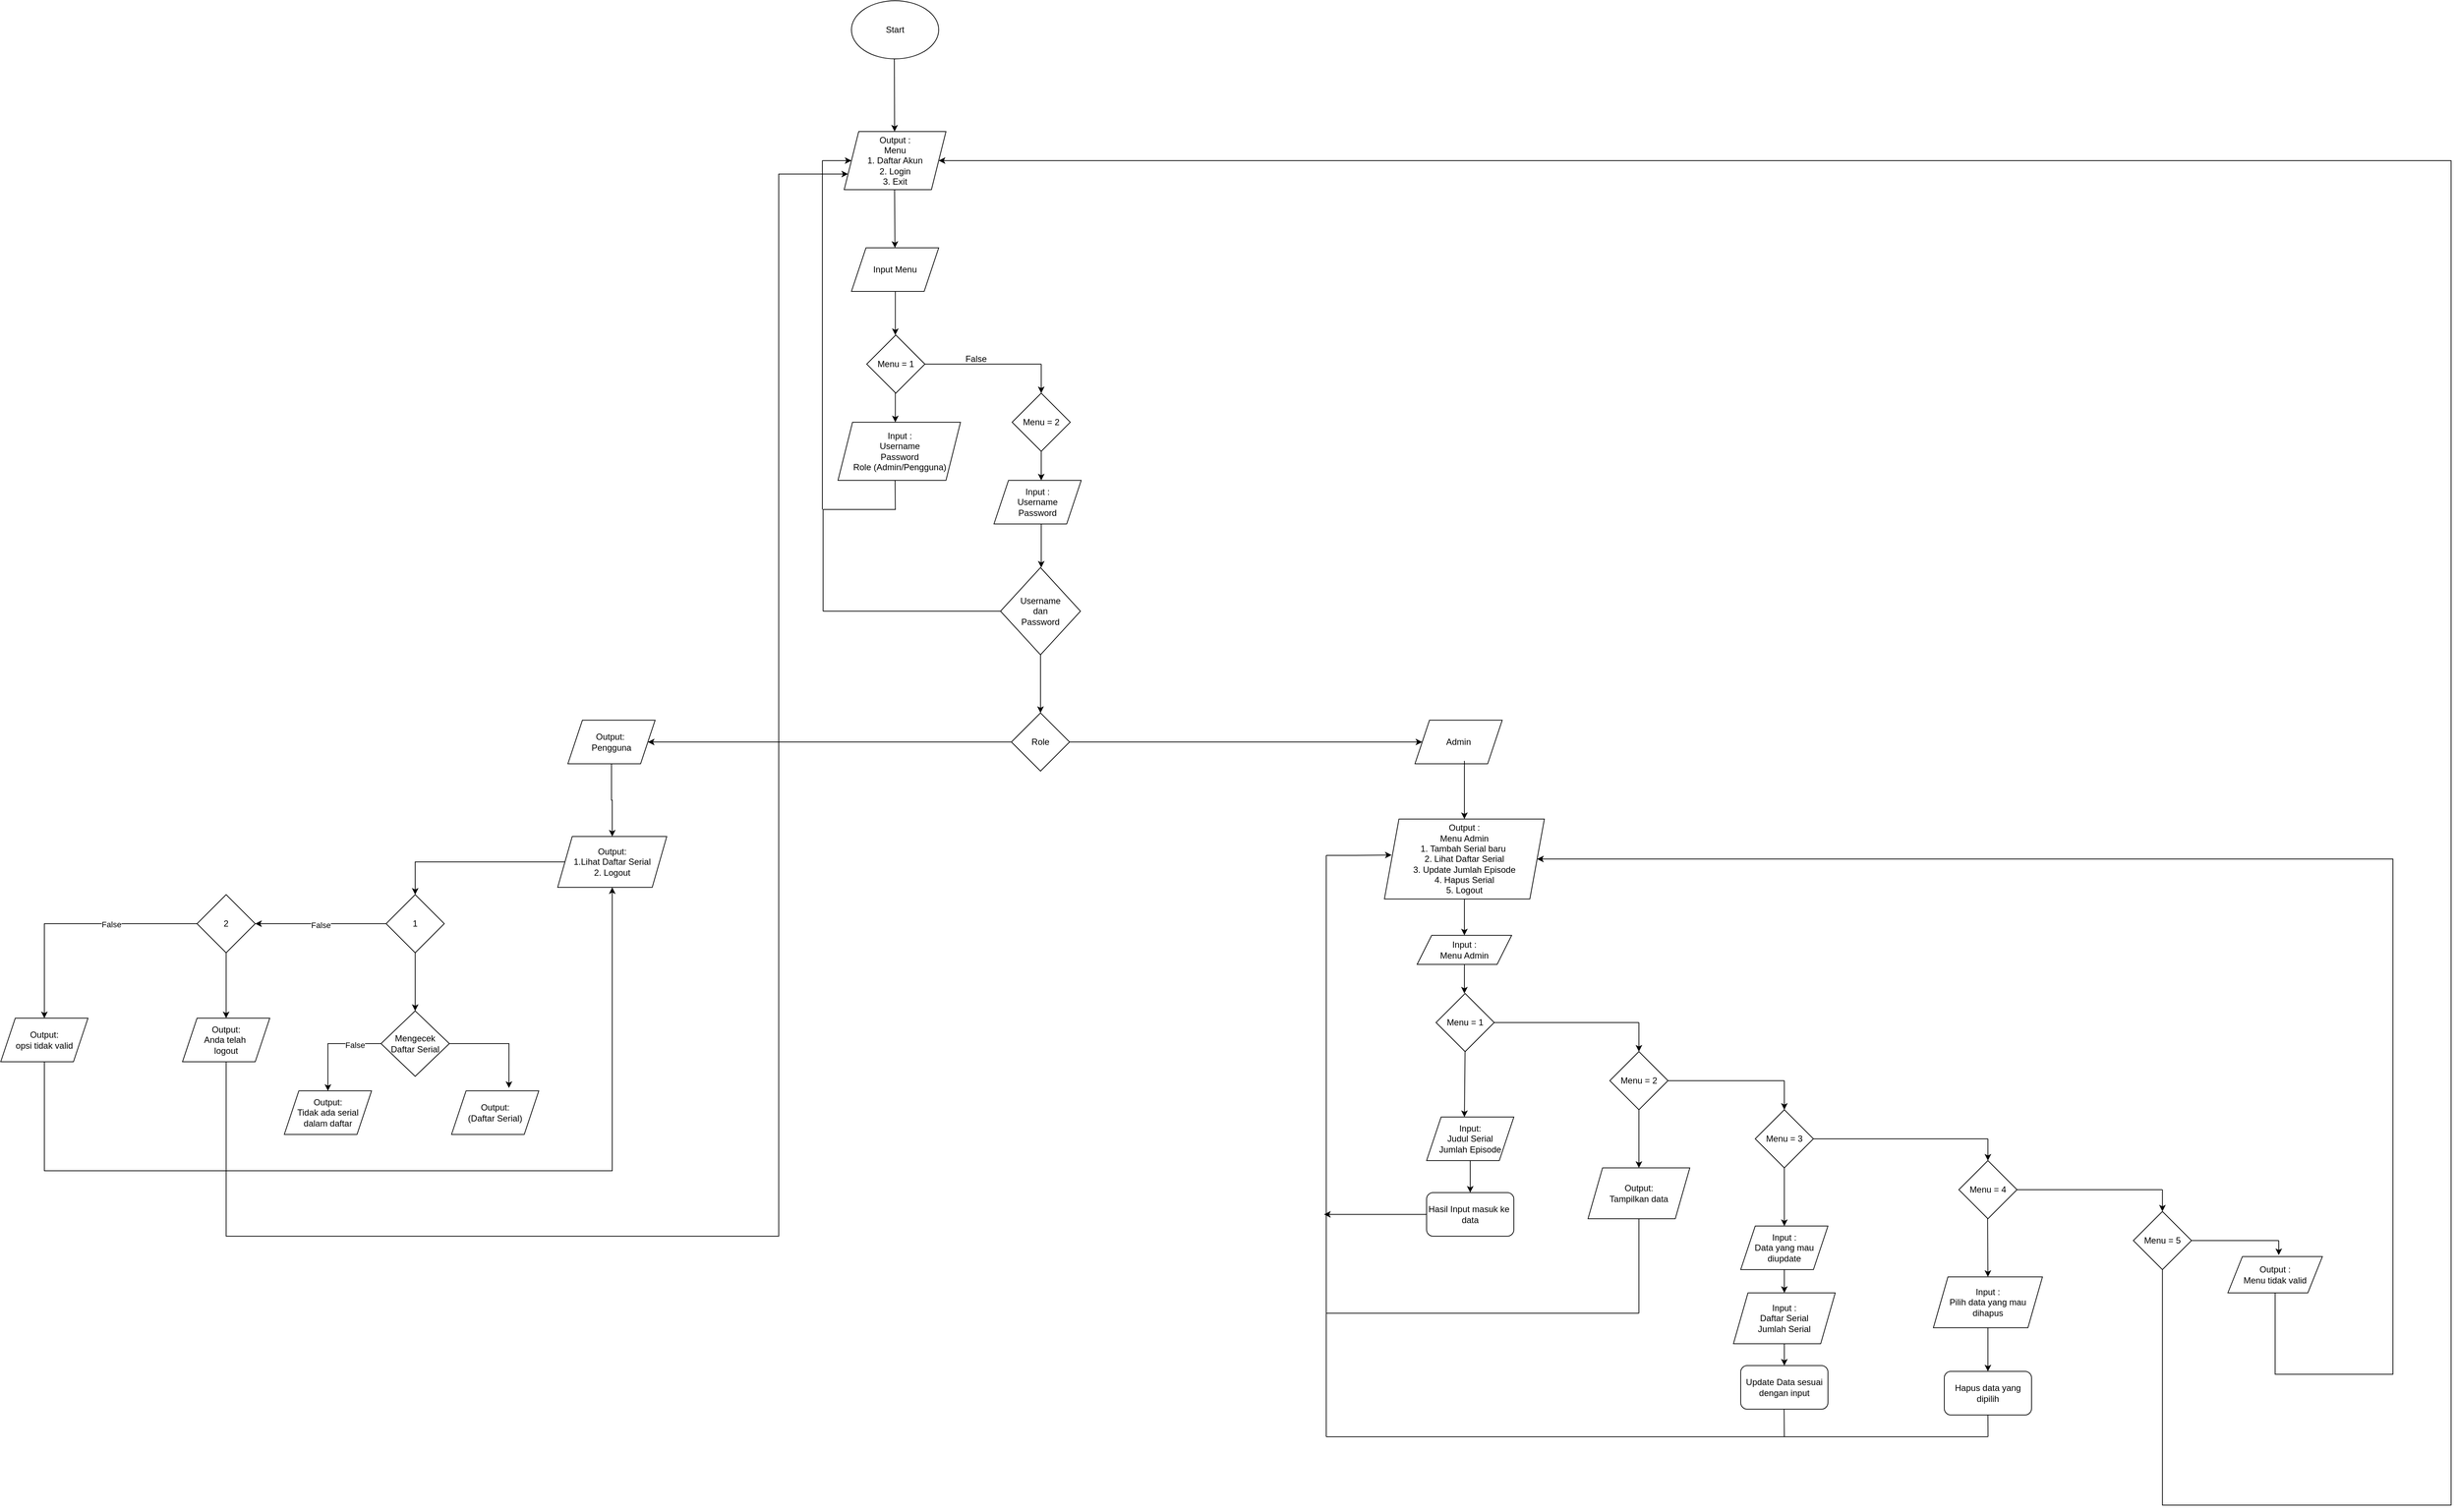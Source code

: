 <mxfile version="24.7.17">
  <diagram name="Page-1" id="qEuDGD9TIXqswpYtHITq">
    <mxGraphModel dx="8790" dy="4460" grid="1" gridSize="10" guides="1" tooltips="1" connect="1" arrows="1" fold="1" page="1" pageScale="1" pageWidth="850" pageHeight="1100" math="0" shadow="0">
      <root>
        <mxCell id="0" />
        <mxCell id="1" parent="0" />
        <mxCell id="TSeFtvsQnVe9npxTZ7_m-1" value="Start" style="ellipse;whiteSpace=wrap;html=1;" vertex="1" parent="1">
          <mxGeometry x="870" y="640" width="120" height="80" as="geometry" />
        </mxCell>
        <mxCell id="TSeFtvsQnVe9npxTZ7_m-2" value="" style="endArrow=classic;html=1;rounded=0;" edge="1" parent="1">
          <mxGeometry width="50" height="50" relative="1" as="geometry">
            <mxPoint x="929" y="720" as="sourcePoint" />
            <mxPoint x="929.33" y="820" as="targetPoint" />
          </mxGeometry>
        </mxCell>
        <mxCell id="TSeFtvsQnVe9npxTZ7_m-3" value="&lt;div&gt;Output :&lt;/div&gt;M&lt;span style=&quot;background-color: initial;&quot;&gt;enu&lt;/span&gt;&lt;div&gt;&lt;div&gt;1. Daftar Akun&lt;/div&gt;&lt;div&gt;2. Login&lt;/div&gt;&lt;div&gt;3. Exit&lt;/div&gt;&lt;/div&gt;" style="shape=parallelogram;perimeter=parallelogramPerimeter;whiteSpace=wrap;html=1;fixedSize=1;size=20;" vertex="1" parent="1">
          <mxGeometry x="860" y="820" width="140" height="80" as="geometry" />
        </mxCell>
        <mxCell id="TSeFtvsQnVe9npxTZ7_m-4" value="" style="endArrow=classic;html=1;rounded=0;" edge="1" parent="1">
          <mxGeometry width="50" height="50" relative="1" as="geometry">
            <mxPoint x="929.33" y="900" as="sourcePoint" />
            <mxPoint x="929.83" y="980" as="targetPoint" />
          </mxGeometry>
        </mxCell>
        <mxCell id="TSeFtvsQnVe9npxTZ7_m-5" value="Input Menu" style="shape=parallelogram;perimeter=parallelogramPerimeter;whiteSpace=wrap;html=1;fixedSize=1;" vertex="1" parent="1">
          <mxGeometry x="870" y="980" width="120" height="60" as="geometry" />
        </mxCell>
        <mxCell id="TSeFtvsQnVe9npxTZ7_m-6" value="" style="endArrow=classic;html=1;rounded=0;" edge="1" parent="1">
          <mxGeometry width="50" height="50" relative="1" as="geometry">
            <mxPoint x="930.33" y="1040" as="sourcePoint" />
            <mxPoint x="930.33" y="1100" as="targetPoint" />
          </mxGeometry>
        </mxCell>
        <mxCell id="TSeFtvsQnVe9npxTZ7_m-7" value="Menu = 1" style="rhombus;whiteSpace=wrap;html=1;" vertex="1" parent="1">
          <mxGeometry x="891" y="1100" width="80" height="80" as="geometry" />
        </mxCell>
        <mxCell id="TSeFtvsQnVe9npxTZ7_m-8" value="" style="endArrow=classic;html=1;rounded=0;" edge="1" parent="1">
          <mxGeometry width="50" height="50" relative="1" as="geometry">
            <mxPoint x="930.33" y="1180" as="sourcePoint" />
            <mxPoint x="930.33" y="1220" as="targetPoint" />
          </mxGeometry>
        </mxCell>
        <mxCell id="TSeFtvsQnVe9npxTZ7_m-9" value="Input :&lt;div&gt;Username&lt;/div&gt;&lt;div&gt;Password&lt;/div&gt;&lt;div&gt;Role (Admin/Pengguna)&lt;/div&gt;" style="shape=parallelogram;perimeter=parallelogramPerimeter;whiteSpace=wrap;html=1;fixedSize=1;" vertex="1" parent="1">
          <mxGeometry x="851.5" y="1220" width="168.5" height="80" as="geometry" />
        </mxCell>
        <mxCell id="TSeFtvsQnVe9npxTZ7_m-10" value="" style="endArrow=none;html=1;rounded=0;" edge="1" parent="1">
          <mxGeometry width="50" height="50" relative="1" as="geometry">
            <mxPoint x="930.33" y="1340" as="sourcePoint" />
            <mxPoint x="930" y="1300" as="targetPoint" />
          </mxGeometry>
        </mxCell>
        <mxCell id="TSeFtvsQnVe9npxTZ7_m-11" value="" style="endArrow=none;html=1;rounded=0;" edge="1" parent="1">
          <mxGeometry width="50" height="50" relative="1" as="geometry">
            <mxPoint x="831" y="1340" as="sourcePoint" />
            <mxPoint x="931" y="1340" as="targetPoint" />
          </mxGeometry>
        </mxCell>
        <mxCell id="TSeFtvsQnVe9npxTZ7_m-12" style="edgeStyle=orthogonalEdgeStyle;rounded=0;orthogonalLoop=1;jettySize=auto;html=1;exitX=0.5;exitY=1;exitDx=0;exitDy=0;" edge="1" parent="1" source="TSeFtvsQnVe9npxTZ7_m-1" target="TSeFtvsQnVe9npxTZ7_m-1">
          <mxGeometry relative="1" as="geometry" />
        </mxCell>
        <mxCell id="TSeFtvsQnVe9npxTZ7_m-13" value="" style="endArrow=none;html=1;rounded=0;" edge="1" parent="1">
          <mxGeometry width="50" height="50" relative="1" as="geometry">
            <mxPoint x="830" y="1340" as="sourcePoint" />
            <mxPoint x="830" y="860" as="targetPoint" />
          </mxGeometry>
        </mxCell>
        <mxCell id="TSeFtvsQnVe9npxTZ7_m-14" value="" style="endArrow=classic;html=1;rounded=0;" edge="1" parent="1" target="TSeFtvsQnVe9npxTZ7_m-3">
          <mxGeometry width="50" height="50" relative="1" as="geometry">
            <mxPoint x="830" y="860" as="sourcePoint" />
            <mxPoint x="880" y="810" as="targetPoint" />
          </mxGeometry>
        </mxCell>
        <mxCell id="TSeFtvsQnVe9npxTZ7_m-15" value="False" style="text;html=1;align=center;verticalAlign=middle;resizable=0;points=[];autosize=1;strokeColor=none;fillColor=none;" vertex="1" parent="1">
          <mxGeometry x="1016" y="1118" width="50" height="30" as="geometry" />
        </mxCell>
        <mxCell id="TSeFtvsQnVe9npxTZ7_m-16" value="" style="endArrow=none;html=1;rounded=0;" edge="1" parent="1">
          <mxGeometry width="50" height="50" relative="1" as="geometry">
            <mxPoint x="971" y="1140" as="sourcePoint" />
            <mxPoint x="1131" y="1140" as="targetPoint" />
          </mxGeometry>
        </mxCell>
        <mxCell id="TSeFtvsQnVe9npxTZ7_m-17" value="" style="endArrow=classic;html=1;rounded=0;" edge="1" parent="1">
          <mxGeometry width="50" height="50" relative="1" as="geometry">
            <mxPoint x="1131" y="1140" as="sourcePoint" />
            <mxPoint x="1131" y="1180" as="targetPoint" />
          </mxGeometry>
        </mxCell>
        <mxCell id="TSeFtvsQnVe9npxTZ7_m-18" value="Menu = 2" style="rhombus;whiteSpace=wrap;html=1;" vertex="1" parent="1">
          <mxGeometry x="1091" y="1180" width="80" height="80" as="geometry" />
        </mxCell>
        <mxCell id="TSeFtvsQnVe9npxTZ7_m-19" value="" style="endArrow=classic;html=1;rounded=0;" edge="1" parent="1">
          <mxGeometry width="50" height="50" relative="1" as="geometry">
            <mxPoint x="1131" y="1260" as="sourcePoint" />
            <mxPoint x="1131" y="1300" as="targetPoint" />
          </mxGeometry>
        </mxCell>
        <mxCell id="TSeFtvsQnVe9npxTZ7_m-20" value="Input :&lt;div&gt;Username&lt;/div&gt;&lt;div&gt;Password&lt;/div&gt;" style="shape=parallelogram;perimeter=parallelogramPerimeter;whiteSpace=wrap;html=1;fixedSize=1;" vertex="1" parent="1">
          <mxGeometry x="1066" y="1300" width="120" height="60" as="geometry" />
        </mxCell>
        <mxCell id="TSeFtvsQnVe9npxTZ7_m-21" value="" style="endArrow=classic;html=1;rounded=0;" edge="1" parent="1">
          <mxGeometry width="50" height="50" relative="1" as="geometry">
            <mxPoint x="1131" y="1360" as="sourcePoint" />
            <mxPoint x="1131" y="1420" as="targetPoint" />
          </mxGeometry>
        </mxCell>
        <mxCell id="TSeFtvsQnVe9npxTZ7_m-22" value="Username&lt;div&gt;dan&lt;/div&gt;&lt;div&gt;Password&lt;/div&gt;" style="rhombus;whiteSpace=wrap;html=1;" vertex="1" parent="1">
          <mxGeometry x="1075" y="1420" width="110" height="120" as="geometry" />
        </mxCell>
        <mxCell id="TSeFtvsQnVe9npxTZ7_m-23" value="" style="endArrow=classic;html=1;rounded=0;" edge="1" parent="1">
          <mxGeometry width="50" height="50" relative="1" as="geometry">
            <mxPoint x="1130" y="1540" as="sourcePoint" />
            <mxPoint x="1130" y="1620" as="targetPoint" />
          </mxGeometry>
        </mxCell>
        <mxCell id="TSeFtvsQnVe9npxTZ7_m-24" value="" style="endArrow=none;html=1;rounded=0;" edge="1" parent="1">
          <mxGeometry width="50" height="50" relative="1" as="geometry">
            <mxPoint x="831" y="1480" as="sourcePoint" />
            <mxPoint x="831" y="1340" as="targetPoint" />
          </mxGeometry>
        </mxCell>
        <mxCell id="TSeFtvsQnVe9npxTZ7_m-25" value="" style="endArrow=none;html=1;rounded=0;" edge="1" parent="1">
          <mxGeometry width="50" height="50" relative="1" as="geometry">
            <mxPoint x="831" y="1480" as="sourcePoint" />
            <mxPoint x="1076" y="1480" as="targetPoint" />
          </mxGeometry>
        </mxCell>
        <mxCell id="TSeFtvsQnVe9npxTZ7_m-26" style="edgeStyle=orthogonalEdgeStyle;rounded=0;orthogonalLoop=1;jettySize=auto;html=1;exitX=0;exitY=0.5;exitDx=0;exitDy=0;entryX=1;entryY=0.5;entryDx=0;entryDy=0;" edge="1" parent="1" source="TSeFtvsQnVe9npxTZ7_m-28" target="TSeFtvsQnVe9npxTZ7_m-30">
          <mxGeometry relative="1" as="geometry" />
        </mxCell>
        <mxCell id="TSeFtvsQnVe9npxTZ7_m-27" style="edgeStyle=orthogonalEdgeStyle;rounded=0;orthogonalLoop=1;jettySize=auto;html=1;exitX=1;exitY=0.5;exitDx=0;exitDy=0;entryX=0;entryY=0.5;entryDx=0;entryDy=0;" edge="1" parent="1" source="TSeFtvsQnVe9npxTZ7_m-28" target="TSeFtvsQnVe9npxTZ7_m-51">
          <mxGeometry relative="1" as="geometry">
            <mxPoint x="1630" y="1670" as="targetPoint" />
          </mxGeometry>
        </mxCell>
        <mxCell id="TSeFtvsQnVe9npxTZ7_m-28" value="Role" style="rhombus;whiteSpace=wrap;html=1;" vertex="1" parent="1">
          <mxGeometry x="1090" y="1620" width="80" height="80" as="geometry" />
        </mxCell>
        <mxCell id="TSeFtvsQnVe9npxTZ7_m-29" style="edgeStyle=orthogonalEdgeStyle;rounded=0;orthogonalLoop=1;jettySize=auto;html=1;exitX=0.5;exitY=1;exitDx=0;exitDy=0;entryX=0.5;entryY=0;entryDx=0;entryDy=0;" edge="1" parent="1" source="TSeFtvsQnVe9npxTZ7_m-30" target="TSeFtvsQnVe9npxTZ7_m-32">
          <mxGeometry relative="1" as="geometry" />
        </mxCell>
        <mxCell id="TSeFtvsQnVe9npxTZ7_m-30" value="Output:&amp;nbsp;&lt;div&gt;Pengguna&lt;/div&gt;" style="shape=parallelogram;perimeter=parallelogramPerimeter;whiteSpace=wrap;html=1;fixedSize=1;" vertex="1" parent="1">
          <mxGeometry x="480" y="1630" width="120" height="60" as="geometry" />
        </mxCell>
        <mxCell id="TSeFtvsQnVe9npxTZ7_m-31" style="edgeStyle=orthogonalEdgeStyle;rounded=0;orthogonalLoop=1;jettySize=auto;html=1;exitX=0;exitY=0.5;exitDx=0;exitDy=0;entryX=0.5;entryY=0;entryDx=0;entryDy=0;" edge="1" parent="1" source="TSeFtvsQnVe9npxTZ7_m-32" target="TSeFtvsQnVe9npxTZ7_m-36">
          <mxGeometry relative="1" as="geometry" />
        </mxCell>
        <mxCell id="TSeFtvsQnVe9npxTZ7_m-32" value="Output:&lt;div&gt;1.Lihat Daftar Serial&lt;/div&gt;&lt;div&gt;2. Logout&lt;/div&gt;" style="shape=parallelogram;perimeter=parallelogramPerimeter;whiteSpace=wrap;html=1;fixedSize=1;" vertex="1" parent="1">
          <mxGeometry x="466" y="1790" width="150" height="70" as="geometry" />
        </mxCell>
        <mxCell id="TSeFtvsQnVe9npxTZ7_m-33" value="" style="edgeStyle=orthogonalEdgeStyle;rounded=0;orthogonalLoop=1;jettySize=auto;html=1;" edge="1" parent="1" source="TSeFtvsQnVe9npxTZ7_m-36" target="TSeFtvsQnVe9npxTZ7_m-40">
          <mxGeometry relative="1" as="geometry" />
        </mxCell>
        <mxCell id="TSeFtvsQnVe9npxTZ7_m-34" value="False" style="edgeLabel;html=1;align=center;verticalAlign=middle;resizable=0;points=[];" vertex="1" connectable="0" parent="TSeFtvsQnVe9npxTZ7_m-33">
          <mxGeometry x="0.003" y="2" relative="1" as="geometry">
            <mxPoint as="offset" />
          </mxGeometry>
        </mxCell>
        <mxCell id="TSeFtvsQnVe9npxTZ7_m-35" value="" style="edgeStyle=orthogonalEdgeStyle;rounded=0;orthogonalLoop=1;jettySize=auto;html=1;" edge="1" parent="1" source="TSeFtvsQnVe9npxTZ7_m-36" target="TSeFtvsQnVe9npxTZ7_m-45">
          <mxGeometry relative="1" as="geometry" />
        </mxCell>
        <mxCell id="TSeFtvsQnVe9npxTZ7_m-36" value="1" style="rhombus;whiteSpace=wrap;html=1;" vertex="1" parent="1">
          <mxGeometry x="230" y="1870" width="80" height="80" as="geometry" />
        </mxCell>
        <mxCell id="TSeFtvsQnVe9npxTZ7_m-37" value="" style="edgeStyle=orthogonalEdgeStyle;rounded=0;orthogonalLoop=1;jettySize=auto;html=1;" edge="1" parent="1" source="TSeFtvsQnVe9npxTZ7_m-40" target="TSeFtvsQnVe9npxTZ7_m-42">
          <mxGeometry relative="1" as="geometry" />
        </mxCell>
        <mxCell id="TSeFtvsQnVe9npxTZ7_m-38" style="edgeStyle=orthogonalEdgeStyle;rounded=0;orthogonalLoop=1;jettySize=auto;html=1;exitX=0;exitY=0.5;exitDx=0;exitDy=0;entryX=0.5;entryY=0;entryDx=0;entryDy=0;" edge="1" parent="1" source="TSeFtvsQnVe9npxTZ7_m-40" target="TSeFtvsQnVe9npxTZ7_m-50">
          <mxGeometry relative="1" as="geometry" />
        </mxCell>
        <mxCell id="TSeFtvsQnVe9npxTZ7_m-39" value="False" style="edgeLabel;html=1;align=center;verticalAlign=middle;resizable=0;points=[];" vertex="1" connectable="0" parent="TSeFtvsQnVe9npxTZ7_m-38">
          <mxGeometry x="-0.302" y="1" relative="1" as="geometry">
            <mxPoint as="offset" />
          </mxGeometry>
        </mxCell>
        <mxCell id="TSeFtvsQnVe9npxTZ7_m-40" value="2" style="rhombus;whiteSpace=wrap;html=1;" vertex="1" parent="1">
          <mxGeometry x="-30" y="1870" width="80" height="80" as="geometry" />
        </mxCell>
        <mxCell id="TSeFtvsQnVe9npxTZ7_m-41" style="edgeStyle=orthogonalEdgeStyle;rounded=0;orthogonalLoop=1;jettySize=auto;html=1;exitX=0.5;exitY=1;exitDx=0;exitDy=0;entryX=0;entryY=0.75;entryDx=0;entryDy=0;" edge="1" parent="1" source="TSeFtvsQnVe9npxTZ7_m-42" target="TSeFtvsQnVe9npxTZ7_m-3">
          <mxGeometry relative="1" as="geometry">
            <mxPoint x="-130" y="1720" as="targetPoint" />
            <Array as="points">
              <mxPoint x="10" y="2340" />
              <mxPoint x="770" y="2340" />
              <mxPoint x="770" y="879" />
            </Array>
          </mxGeometry>
        </mxCell>
        <mxCell id="TSeFtvsQnVe9npxTZ7_m-42" value="Output:&lt;div&gt;Anda telah&amp;nbsp;&lt;/div&gt;&lt;div&gt;l&lt;span style=&quot;background-color: initial;&quot;&gt;ogout&lt;/span&gt;&lt;/div&gt;" style="shape=parallelogram;perimeter=parallelogramPerimeter;whiteSpace=wrap;html=1;fixedSize=1;" vertex="1" parent="1">
          <mxGeometry x="-50" y="2040" width="120" height="60" as="geometry" />
        </mxCell>
        <mxCell id="TSeFtvsQnVe9npxTZ7_m-43" style="edgeStyle=orthogonalEdgeStyle;rounded=0;orthogonalLoop=1;jettySize=auto;html=1;exitX=0;exitY=0.5;exitDx=0;exitDy=0;entryX=0.5;entryY=0;entryDx=0;entryDy=0;" edge="1" parent="1" source="TSeFtvsQnVe9npxTZ7_m-45" target="TSeFtvsQnVe9npxTZ7_m-46">
          <mxGeometry relative="1" as="geometry" />
        </mxCell>
        <mxCell id="TSeFtvsQnVe9npxTZ7_m-44" value="False" style="edgeLabel;html=1;align=center;verticalAlign=middle;resizable=0;points=[];" vertex="1" connectable="0" parent="TSeFtvsQnVe9npxTZ7_m-43">
          <mxGeometry x="-0.471" y="2" relative="1" as="geometry">
            <mxPoint as="offset" />
          </mxGeometry>
        </mxCell>
        <mxCell id="TSeFtvsQnVe9npxTZ7_m-45" value="Mengecek&lt;div&gt;Daftar Serial&lt;/div&gt;" style="rhombus;whiteSpace=wrap;html=1;" vertex="1" parent="1">
          <mxGeometry x="223" y="2030" width="94" height="90" as="geometry" />
        </mxCell>
        <mxCell id="TSeFtvsQnVe9npxTZ7_m-46" value="Output:&lt;div&gt;Tidak ada serial dalam daftar&lt;/div&gt;" style="shape=parallelogram;perimeter=parallelogramPerimeter;whiteSpace=wrap;html=1;fixedSize=1;" vertex="1" parent="1">
          <mxGeometry x="90" y="2140" width="120" height="60" as="geometry" />
        </mxCell>
        <mxCell id="TSeFtvsQnVe9npxTZ7_m-47" value="Output:&lt;div&gt;(Daftar Serial)&lt;/div&gt;" style="shape=parallelogram;perimeter=parallelogramPerimeter;whiteSpace=wrap;html=1;fixedSize=1;" vertex="1" parent="1">
          <mxGeometry x="320" y="2140" width="120" height="60" as="geometry" />
        </mxCell>
        <mxCell id="TSeFtvsQnVe9npxTZ7_m-48" style="edgeStyle=orthogonalEdgeStyle;rounded=0;orthogonalLoop=1;jettySize=auto;html=1;exitX=1;exitY=0.5;exitDx=0;exitDy=0;entryX=0.658;entryY=-0.067;entryDx=0;entryDy=0;entryPerimeter=0;" edge="1" parent="1" source="TSeFtvsQnVe9npxTZ7_m-45" target="TSeFtvsQnVe9npxTZ7_m-47">
          <mxGeometry relative="1" as="geometry" />
        </mxCell>
        <mxCell id="TSeFtvsQnVe9npxTZ7_m-49" style="edgeStyle=orthogonalEdgeStyle;rounded=0;orthogonalLoop=1;jettySize=auto;html=1;exitX=0.5;exitY=1;exitDx=0;exitDy=0;entryX=0.5;entryY=1;entryDx=0;entryDy=0;" edge="1" parent="1" source="TSeFtvsQnVe9npxTZ7_m-50" target="TSeFtvsQnVe9npxTZ7_m-32">
          <mxGeometry relative="1" as="geometry">
            <Array as="points">
              <mxPoint x="-240" y="2250" />
              <mxPoint x="541" y="2250" />
            </Array>
          </mxGeometry>
        </mxCell>
        <mxCell id="TSeFtvsQnVe9npxTZ7_m-50" value="Output:&lt;div&gt;opsi tidak valid&lt;/div&gt;" style="shape=parallelogram;perimeter=parallelogramPerimeter;whiteSpace=wrap;html=1;fixedSize=1;" vertex="1" parent="1">
          <mxGeometry x="-300" y="2040" width="120" height="60" as="geometry" />
        </mxCell>
        <mxCell id="TSeFtvsQnVe9npxTZ7_m-51" value="Admin" style="shape=parallelogram;perimeter=parallelogramPerimeter;whiteSpace=wrap;html=1;fixedSize=1;" vertex="1" parent="1">
          <mxGeometry x="1645" y="1630" width="120" height="60" as="geometry" />
        </mxCell>
        <mxCell id="TSeFtvsQnVe9npxTZ7_m-52" value="" style="endArrow=classic;html=1;rounded=0;" edge="1" parent="1">
          <mxGeometry width="50" height="50" relative="1" as="geometry">
            <mxPoint x="1713" y="1686" as="sourcePoint" />
            <mxPoint x="1713" y="1766" as="targetPoint" />
          </mxGeometry>
        </mxCell>
        <mxCell id="TSeFtvsQnVe9npxTZ7_m-53" value="Output :&lt;div&gt;Menu Admin&lt;/div&gt;&lt;div&gt;1. Tambah Serial baru&amp;nbsp;&lt;/div&gt;&lt;div&gt;2. Lihat Daftar Serial&lt;/div&gt;&lt;div&gt;3. Update Jumlah Episode&lt;/div&gt;&lt;div&gt;4. Hapus Serial&lt;/div&gt;&lt;div&gt;&lt;span style=&quot;background-color: initial;&quot;&gt;5. Logout&lt;/span&gt;&lt;/div&gt;" style="shape=parallelogram;perimeter=parallelogramPerimeter;whiteSpace=wrap;html=1;fixedSize=1;" vertex="1" parent="1">
          <mxGeometry x="1603" y="1766" width="220" height="110" as="geometry" />
        </mxCell>
        <mxCell id="TSeFtvsQnVe9npxTZ7_m-54" value="" style="endArrow=classic;html=1;rounded=0;" edge="1" parent="1">
          <mxGeometry width="50" height="50" relative="1" as="geometry">
            <mxPoint x="1713" y="1876" as="sourcePoint" />
            <mxPoint x="1713" y="1926" as="targetPoint" />
          </mxGeometry>
        </mxCell>
        <mxCell id="TSeFtvsQnVe9npxTZ7_m-55" value="&lt;div&gt;Input :&lt;/div&gt;Menu Admin" style="shape=parallelogram;perimeter=parallelogramPerimeter;whiteSpace=wrap;html=1;fixedSize=1;" vertex="1" parent="1">
          <mxGeometry x="1648" y="1926" width="130" height="40" as="geometry" />
        </mxCell>
        <mxCell id="TSeFtvsQnVe9npxTZ7_m-56" value="" style="endArrow=classic;html=1;rounded=0;" edge="1" parent="1">
          <mxGeometry width="50" height="50" relative="1" as="geometry">
            <mxPoint x="1713" y="1966" as="sourcePoint" />
            <mxPoint x="1713" y="2006" as="targetPoint" />
          </mxGeometry>
        </mxCell>
        <mxCell id="TSeFtvsQnVe9npxTZ7_m-57" value="Menu = 1" style="rhombus;whiteSpace=wrap;html=1;" vertex="1" parent="1">
          <mxGeometry x="1674" y="2006" width="80" height="80" as="geometry" />
        </mxCell>
        <mxCell id="TSeFtvsQnVe9npxTZ7_m-58" value="" style="endArrow=classic;html=1;rounded=0;" edge="1" parent="1">
          <mxGeometry width="50" height="50" relative="1" as="geometry">
            <mxPoint x="1713.89" y="2086" as="sourcePoint" />
            <mxPoint x="1713" y="2176" as="targetPoint" />
          </mxGeometry>
        </mxCell>
        <mxCell id="TSeFtvsQnVe9npxTZ7_m-59" value="" style="edgeStyle=orthogonalEdgeStyle;rounded=0;orthogonalLoop=1;jettySize=auto;html=1;" edge="1" parent="1" source="TSeFtvsQnVe9npxTZ7_m-60" target="TSeFtvsQnVe9npxTZ7_m-101">
          <mxGeometry relative="1" as="geometry" />
        </mxCell>
        <mxCell id="TSeFtvsQnVe9npxTZ7_m-60" value="Input:&lt;div&gt;Judul Serial&lt;/div&gt;&lt;div&gt;Jumlah Episode&lt;/div&gt;" style="shape=parallelogram;perimeter=parallelogramPerimeter;whiteSpace=wrap;html=1;fixedSize=1;" vertex="1" parent="1">
          <mxGeometry x="1661" y="2176" width="120" height="60" as="geometry" />
        </mxCell>
        <mxCell id="TSeFtvsQnVe9npxTZ7_m-61" value="" style="endArrow=none;html=1;rounded=0;" edge="1" parent="1">
          <mxGeometry width="50" height="50" relative="1" as="geometry">
            <mxPoint x="1523" y="2256" as="sourcePoint" />
            <mxPoint x="1523" y="1816" as="targetPoint" />
          </mxGeometry>
        </mxCell>
        <mxCell id="TSeFtvsQnVe9npxTZ7_m-62" value="" style="endArrow=classic;html=1;rounded=0;entryX=0.045;entryY=0.45;entryDx=0;entryDy=0;entryPerimeter=0;" edge="1" parent="1" target="TSeFtvsQnVe9npxTZ7_m-53">
          <mxGeometry width="50" height="50" relative="1" as="geometry">
            <mxPoint x="1523" y="1816" as="sourcePoint" />
            <mxPoint x="1573" y="1776" as="targetPoint" />
            <Array as="points">
              <mxPoint x="1563" y="1816" />
            </Array>
          </mxGeometry>
        </mxCell>
        <mxCell id="TSeFtvsQnVe9npxTZ7_m-63" value="" style="endArrow=none;html=1;rounded=0;" edge="1" parent="1">
          <mxGeometry width="50" height="50" relative="1" as="geometry">
            <mxPoint x="1753" y="2046" as="sourcePoint" />
            <mxPoint x="1953" y="2046" as="targetPoint" />
          </mxGeometry>
        </mxCell>
        <mxCell id="TSeFtvsQnVe9npxTZ7_m-64" value="" style="endArrow=classic;html=1;rounded=0;" edge="1" parent="1">
          <mxGeometry width="50" height="50" relative="1" as="geometry">
            <mxPoint x="1953" y="2046" as="sourcePoint" />
            <mxPoint x="1953" y="2086" as="targetPoint" />
          </mxGeometry>
        </mxCell>
        <mxCell id="TSeFtvsQnVe9npxTZ7_m-65" value="Menu = 2" style="rhombus;whiteSpace=wrap;html=1;" vertex="1" parent="1">
          <mxGeometry x="1913" y="2086" width="80" height="80" as="geometry" />
        </mxCell>
        <mxCell id="TSeFtvsQnVe9npxTZ7_m-66" value="" style="endArrow=classic;html=1;rounded=0;" edge="1" parent="1">
          <mxGeometry width="50" height="50" relative="1" as="geometry">
            <mxPoint x="1953" y="2166" as="sourcePoint" />
            <mxPoint x="1953" y="2246" as="targetPoint" />
          </mxGeometry>
        </mxCell>
        <mxCell id="TSeFtvsQnVe9npxTZ7_m-67" value="Output:&lt;div&gt;Tampilkan data&lt;/div&gt;" style="shape=parallelogram;perimeter=parallelogramPerimeter;whiteSpace=wrap;html=1;fixedSize=1;" vertex="1" parent="1">
          <mxGeometry x="1883" y="2246" width="140" height="70" as="geometry" />
        </mxCell>
        <mxCell id="TSeFtvsQnVe9npxTZ7_m-68" value="" style="endArrow=none;html=1;rounded=0;exitX=0.5;exitY=1;exitDx=0;exitDy=0;" edge="1" parent="1" source="TSeFtvsQnVe9npxTZ7_m-67">
          <mxGeometry width="50" height="50" relative="1" as="geometry">
            <mxPoint x="1952.76" y="2406" as="sourcePoint" />
            <mxPoint x="1953" y="2446" as="targetPoint" />
          </mxGeometry>
        </mxCell>
        <mxCell id="TSeFtvsQnVe9npxTZ7_m-69" value="" style="endArrow=none;html=1;rounded=0;" edge="1" parent="1">
          <mxGeometry width="50" height="50" relative="1" as="geometry">
            <mxPoint x="1523" y="2446" as="sourcePoint" />
            <mxPoint x="1953" y="2446" as="targetPoint" />
          </mxGeometry>
        </mxCell>
        <mxCell id="TSeFtvsQnVe9npxTZ7_m-70" value="" style="endArrow=none;html=1;rounded=0;" edge="1" parent="1">
          <mxGeometry width="50" height="50" relative="1" as="geometry">
            <mxPoint x="1523" y="2446" as="sourcePoint" />
            <mxPoint x="1523" y="2256" as="targetPoint" />
          </mxGeometry>
        </mxCell>
        <mxCell id="TSeFtvsQnVe9npxTZ7_m-71" value="" style="endArrow=none;html=1;rounded=0;" edge="1" parent="1">
          <mxGeometry width="50" height="50" relative="1" as="geometry">
            <mxPoint x="1993" y="2126" as="sourcePoint" />
            <mxPoint x="2153" y="2126" as="targetPoint" />
          </mxGeometry>
        </mxCell>
        <mxCell id="TSeFtvsQnVe9npxTZ7_m-72" value="" style="endArrow=classic;html=1;rounded=0;" edge="1" parent="1">
          <mxGeometry width="50" height="50" relative="1" as="geometry">
            <mxPoint x="2153" y="2126" as="sourcePoint" />
            <mxPoint x="2153" y="2166" as="targetPoint" />
          </mxGeometry>
        </mxCell>
        <mxCell id="TSeFtvsQnVe9npxTZ7_m-73" style="edgeStyle=orthogonalEdgeStyle;rounded=0;orthogonalLoop=1;jettySize=auto;html=1;" edge="1" parent="1" source="TSeFtvsQnVe9npxTZ7_m-74">
          <mxGeometry relative="1" as="geometry">
            <mxPoint x="2153" y="2326" as="targetPoint" />
          </mxGeometry>
        </mxCell>
        <mxCell id="TSeFtvsQnVe9npxTZ7_m-74" value="Menu = 3" style="rhombus;whiteSpace=wrap;html=1;" vertex="1" parent="1">
          <mxGeometry x="2113" y="2166" width="80" height="80" as="geometry" />
        </mxCell>
        <mxCell id="TSeFtvsQnVe9npxTZ7_m-75" value="Input :&lt;div&gt;Daftar Serial&lt;/div&gt;&lt;div&gt;Jumlah Serial&lt;/div&gt;" style="shape=parallelogram;perimeter=parallelogramPerimeter;whiteSpace=wrap;html=1;fixedSize=1;" vertex="1" parent="1">
          <mxGeometry x="2083" y="2418" width="140" height="70" as="geometry" />
        </mxCell>
        <mxCell id="TSeFtvsQnVe9npxTZ7_m-76" value="" style="endArrow=classic;html=1;rounded=0;" edge="1" parent="1">
          <mxGeometry width="50" height="50" relative="1" as="geometry">
            <mxPoint x="2153" y="2488" as="sourcePoint" />
            <mxPoint x="2153" y="2518" as="targetPoint" />
          </mxGeometry>
        </mxCell>
        <mxCell id="TSeFtvsQnVe9npxTZ7_m-77" value="Update Data sesuai dengan input" style="rounded=1;whiteSpace=wrap;html=1;" vertex="1" parent="1">
          <mxGeometry x="2093" y="2518" width="120" height="60" as="geometry" />
        </mxCell>
        <mxCell id="TSeFtvsQnVe9npxTZ7_m-78" value="Input :&lt;div&gt;Data yang mau&lt;/div&gt;&lt;div&gt;diupdate&lt;/div&gt;" style="shape=parallelogram;perimeter=parallelogramPerimeter;whiteSpace=wrap;html=1;fixedSize=1;" vertex="1" parent="1">
          <mxGeometry x="2093" y="2326" width="120" height="60" as="geometry" />
        </mxCell>
        <mxCell id="TSeFtvsQnVe9npxTZ7_m-79" value="" style="endArrow=classic;html=1;rounded=0;entryX=0.5;entryY=0;entryDx=0;entryDy=0;" edge="1" parent="1" target="TSeFtvsQnVe9npxTZ7_m-75">
          <mxGeometry width="50" height="50" relative="1" as="geometry">
            <mxPoint x="2153" y="2386" as="sourcePoint" />
            <mxPoint x="2153" y="2416" as="targetPoint" />
          </mxGeometry>
        </mxCell>
        <mxCell id="TSeFtvsQnVe9npxTZ7_m-80" value="" style="endArrow=none;html=1;rounded=0;" edge="1" parent="1">
          <mxGeometry width="50" height="50" relative="1" as="geometry">
            <mxPoint x="2152.67" y="2578" as="sourcePoint" />
            <mxPoint x="2153" y="2616" as="targetPoint" />
          </mxGeometry>
        </mxCell>
        <mxCell id="TSeFtvsQnVe9npxTZ7_m-81" value="" style="endArrow=none;html=1;rounded=0;" edge="1" parent="1">
          <mxGeometry width="50" height="50" relative="1" as="geometry">
            <mxPoint x="1523" y="2616" as="sourcePoint" />
            <mxPoint x="2153" y="2616" as="targetPoint" />
          </mxGeometry>
        </mxCell>
        <mxCell id="TSeFtvsQnVe9npxTZ7_m-82" value="" style="endArrow=none;html=1;rounded=0;" edge="1" parent="1">
          <mxGeometry width="50" height="50" relative="1" as="geometry">
            <mxPoint x="1523" y="2616" as="sourcePoint" />
            <mxPoint x="1523" y="2446" as="targetPoint" />
          </mxGeometry>
        </mxCell>
        <mxCell id="TSeFtvsQnVe9npxTZ7_m-83" value="" style="endArrow=none;html=1;rounded=0;" edge="1" parent="1">
          <mxGeometry width="50" height="50" relative="1" as="geometry">
            <mxPoint x="2193" y="2206" as="sourcePoint" />
            <mxPoint x="2433" y="2206" as="targetPoint" />
          </mxGeometry>
        </mxCell>
        <mxCell id="TSeFtvsQnVe9npxTZ7_m-84" value="" style="endArrow=classic;html=1;rounded=0;entryX=0.5;entryY=0;entryDx=0;entryDy=0;" edge="1" parent="1" target="TSeFtvsQnVe9npxTZ7_m-85">
          <mxGeometry width="50" height="50" relative="1" as="geometry">
            <mxPoint x="2433" y="2206" as="sourcePoint" />
            <mxPoint x="2433" y="2226" as="targetPoint" />
          </mxGeometry>
        </mxCell>
        <mxCell id="TSeFtvsQnVe9npxTZ7_m-85" value="Menu = 4" style="rhombus;whiteSpace=wrap;html=1;" vertex="1" parent="1">
          <mxGeometry x="2393" y="2236" width="80" height="80" as="geometry" />
        </mxCell>
        <mxCell id="TSeFtvsQnVe9npxTZ7_m-86" value="" style="endArrow=classic;html=1;rounded=0;" edge="1" parent="1">
          <mxGeometry width="50" height="50" relative="1" as="geometry">
            <mxPoint x="2432.55" y="2316" as="sourcePoint" />
            <mxPoint x="2433" y="2396" as="targetPoint" />
          </mxGeometry>
        </mxCell>
        <mxCell id="TSeFtvsQnVe9npxTZ7_m-87" value="Input :&lt;div&gt;Pilih data yang mau dihapus&lt;/div&gt;" style="shape=parallelogram;perimeter=parallelogramPerimeter;whiteSpace=wrap;html=1;fixedSize=1;" vertex="1" parent="1">
          <mxGeometry x="2358" y="2396" width="150" height="70" as="geometry" />
        </mxCell>
        <mxCell id="TSeFtvsQnVe9npxTZ7_m-88" value="" style="endArrow=classic;html=1;rounded=0;" edge="1" parent="1">
          <mxGeometry width="50" height="50" relative="1" as="geometry">
            <mxPoint x="2433" y="2466" as="sourcePoint" />
            <mxPoint x="2433" y="2526" as="targetPoint" />
          </mxGeometry>
        </mxCell>
        <mxCell id="TSeFtvsQnVe9npxTZ7_m-89" value="Hapus data yang dipilih" style="rounded=1;whiteSpace=wrap;html=1;" vertex="1" parent="1">
          <mxGeometry x="2373" y="2526" width="120" height="60" as="geometry" />
        </mxCell>
        <mxCell id="TSeFtvsQnVe9npxTZ7_m-90" value="" style="endArrow=none;html=1;rounded=0;" edge="1" parent="1">
          <mxGeometry width="50" height="50" relative="1" as="geometry">
            <mxPoint x="1803" y="2616" as="sourcePoint" />
            <mxPoint x="2433" y="2616" as="targetPoint" />
          </mxGeometry>
        </mxCell>
        <mxCell id="TSeFtvsQnVe9npxTZ7_m-91" value="" style="endArrow=none;html=1;rounded=0;" edge="1" parent="1">
          <mxGeometry width="50" height="50" relative="1" as="geometry">
            <mxPoint x="2433" y="2586" as="sourcePoint" />
            <mxPoint x="2433.16" y="2616" as="targetPoint" />
          </mxGeometry>
        </mxCell>
        <mxCell id="TSeFtvsQnVe9npxTZ7_m-92" value="" style="endArrow=none;html=1;rounded=0;" edge="1" parent="1">
          <mxGeometry width="50" height="50" relative="1" as="geometry">
            <mxPoint x="2473" y="2276" as="sourcePoint" />
            <mxPoint x="2673" y="2276" as="targetPoint" />
          </mxGeometry>
        </mxCell>
        <mxCell id="TSeFtvsQnVe9npxTZ7_m-93" value="" style="endArrow=classic;html=1;rounded=0;" edge="1" parent="1">
          <mxGeometry width="50" height="50" relative="1" as="geometry">
            <mxPoint x="2673" y="2276" as="sourcePoint" />
            <mxPoint x="2673" y="2306" as="targetPoint" />
          </mxGeometry>
        </mxCell>
        <mxCell id="TSeFtvsQnVe9npxTZ7_m-94" style="edgeStyle=orthogonalEdgeStyle;rounded=0;orthogonalLoop=1;jettySize=auto;html=1;exitX=0.5;exitY=1;exitDx=0;exitDy=0;entryX=1;entryY=0.5;entryDx=0;entryDy=0;" edge="1" parent="1" source="TSeFtvsQnVe9npxTZ7_m-95" target="TSeFtvsQnVe9npxTZ7_m-3">
          <mxGeometry relative="1" as="geometry">
            <Array as="points">
              <mxPoint x="2673" y="2710" />
              <mxPoint x="3070" y="2710" />
              <mxPoint x="3070" y="860" />
            </Array>
          </mxGeometry>
        </mxCell>
        <mxCell id="TSeFtvsQnVe9npxTZ7_m-95" value="Menu = 5" style="rhombus;whiteSpace=wrap;html=1;" vertex="1" parent="1">
          <mxGeometry x="2633" y="2306" width="80" height="80" as="geometry" />
        </mxCell>
        <mxCell id="TSeFtvsQnVe9npxTZ7_m-96" value="" style="endArrow=none;html=1;rounded=0;" edge="1" parent="1">
          <mxGeometry width="50" height="50" relative="1" as="geometry">
            <mxPoint x="2713" y="2346" as="sourcePoint" />
            <mxPoint x="2833" y="2346" as="targetPoint" />
          </mxGeometry>
        </mxCell>
        <mxCell id="TSeFtvsQnVe9npxTZ7_m-97" value="" style="endArrow=classic;html=1;rounded=0;" edge="1" parent="1">
          <mxGeometry width="50" height="50" relative="1" as="geometry">
            <mxPoint x="2833" y="2346" as="sourcePoint" />
            <mxPoint x="2833" y="2366" as="targetPoint" />
          </mxGeometry>
        </mxCell>
        <mxCell id="TSeFtvsQnVe9npxTZ7_m-98" style="edgeStyle=orthogonalEdgeStyle;rounded=0;orthogonalLoop=1;jettySize=auto;html=1;exitX=0.5;exitY=1;exitDx=0;exitDy=0;entryX=1;entryY=0.5;entryDx=0;entryDy=0;" edge="1" parent="1" source="TSeFtvsQnVe9npxTZ7_m-99" target="TSeFtvsQnVe9npxTZ7_m-53">
          <mxGeometry relative="1" as="geometry">
            <Array as="points">
              <mxPoint x="2828" y="2530" />
              <mxPoint x="2990" y="2530" />
              <mxPoint x="2990" y="1821" />
            </Array>
          </mxGeometry>
        </mxCell>
        <mxCell id="TSeFtvsQnVe9npxTZ7_m-99" value="Output :&lt;div&gt;Menu tidak valid&lt;/div&gt;" style="shape=parallelogram;perimeter=parallelogramPerimeter;whiteSpace=wrap;html=1;fixedSize=1;" vertex="1" parent="1">
          <mxGeometry x="2763" y="2368" width="130" height="50" as="geometry" />
        </mxCell>
        <mxCell id="TSeFtvsQnVe9npxTZ7_m-100" style="edgeStyle=orthogonalEdgeStyle;rounded=0;orthogonalLoop=1;jettySize=auto;html=1;exitX=0;exitY=0.5;exitDx=0;exitDy=0;" edge="1" parent="1" source="TSeFtvsQnVe9npxTZ7_m-101">
          <mxGeometry relative="1" as="geometry">
            <mxPoint x="1520" y="2310" as="targetPoint" />
          </mxGeometry>
        </mxCell>
        <mxCell id="TSeFtvsQnVe9npxTZ7_m-101" value="Hasil Input masuk ke&amp;nbsp;&lt;div&gt;data&lt;/div&gt;" style="rounded=1;whiteSpace=wrap;html=1;" vertex="1" parent="1">
          <mxGeometry x="1661" y="2280" width="120" height="60" as="geometry" />
        </mxCell>
      </root>
    </mxGraphModel>
  </diagram>
</mxfile>
